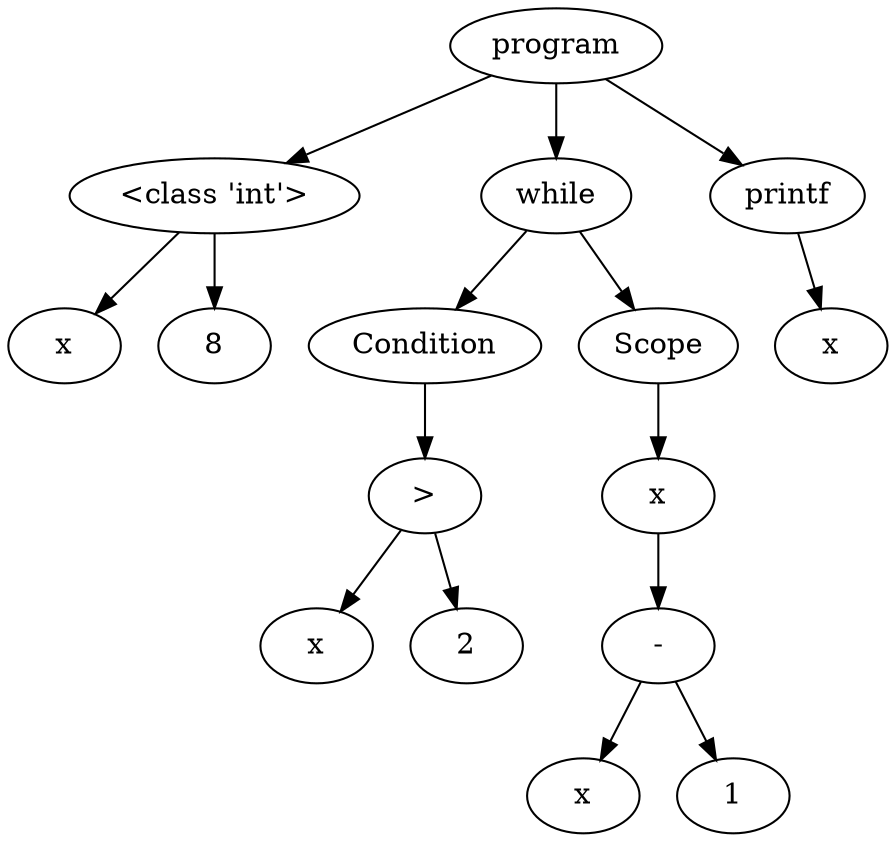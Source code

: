 digraph G { 
"<AST.AST object at 0x020D20D0> (0)"[label="program"]
"<AST.ASTDataType object at 0x020D2388> (1)"[label="<class 'int'>"]
"<AST.AST object at 0x020D20D0> (0)"->"<AST.ASTDataType object at 0x020D2388> (1)"
"<AST.ASTDataType object at 0x020D2388> (1)"[label="<class 'int'>"]
"<AST.ASTVariable object at 0x020D24A8> (2)"[label="x"]
"<AST.ASTDataType object at 0x020D2388> (1)"->"<AST.ASTVariable object at 0x020D24A8> (2)"
"<AST.AST object at 0x020D2448> (2)"[label="8"]
"<AST.ASTDataType object at 0x020D2388> (1)"->"<AST.AST object at 0x020D2448> (2)"
"<AST.ASTWhile object at 0x020D23E8> (1)"[label="while"]
"<AST.AST object at 0x020D20D0> (0)"->"<AST.ASTWhile object at 0x020D23E8> (1)"
"<AST.ASTWhile object at 0x020D23E8> (1)"[label="while"]
"<AST.ASTCondition object at 0x020D2220> (2)"[label="Condition"]
"<AST.ASTWhile object at 0x020D23E8> (1)"->"<AST.ASTCondition object at 0x020D2220> (2)"
"<AST.ASTCondition object at 0x020D2220> (2)"[label="Condition"]
"<AST.ASTOperator object at 0x020D2118> (3)"[label=">"]
"<AST.ASTCondition object at 0x020D2220> (2)"->"<AST.ASTOperator object at 0x020D2118> (3)"
"<AST.ASTOperator object at 0x020D2118> (3)"[label=">"]
"<AST.ASTVariable object at 0x020D2550> (4)"[label="x"]
"<AST.ASTOperator object at 0x020D2118> (3)"->"<AST.ASTVariable object at 0x020D2550> (4)"
"<AST.AST object at 0x020D2508> (4)"[label="2"]
"<AST.ASTOperator object at 0x020D2118> (3)"->"<AST.AST object at 0x020D2508> (4)"
"<AST.ASTScope object at 0x020D20B8> (2)"[label="Scope"]
"<AST.ASTWhile object at 0x020D23E8> (1)"->"<AST.ASTScope object at 0x020D20B8> (2)"
"<AST.ASTScope object at 0x020D20B8> (2)"[label="Scope"]
"<AST.ASTVariable object at 0x020D2538> (3)"[label="x"]
"<AST.ASTScope object at 0x020D20B8> (2)"->"<AST.ASTVariable object at 0x020D2538> (3)"
"<AST.ASTVariable object at 0x020D2538> (3)"[label="x"]
"<AST.ASTOperator object at 0x020D2040> (4)"[label="-"]
"<AST.ASTVariable object at 0x020D2538> (3)"->"<AST.ASTOperator object at 0x020D2040> (4)"
"<AST.ASTOperator object at 0x020D2040> (4)"[label="-"]
"<AST.ASTVariable object at 0x020D2340> (5)"[label="x"]
"<AST.ASTOperator object at 0x020D2040> (4)"->"<AST.ASTVariable object at 0x020D2340> (5)"
"<AST.AST object at 0x020D2358> (5)"[label="1"]
"<AST.ASTOperator object at 0x020D2040> (4)"->"<AST.AST object at 0x020D2358> (5)"
"<AST.ASTPrintf object at 0x020D25B0> (1)"[label="printf"]
"<AST.AST object at 0x020D20D0> (0)"->"<AST.ASTPrintf object at 0x020D25B0> (1)"
"<AST.ASTPrintf object at 0x020D25B0> (1)"[label="printf"]
"<AST.ASTVariable object at 0x020D22B0> (2)"[label="x"]
"<AST.ASTPrintf object at 0x020D25B0> (1)"->"<AST.ASTVariable object at 0x020D22B0> (2)"
}